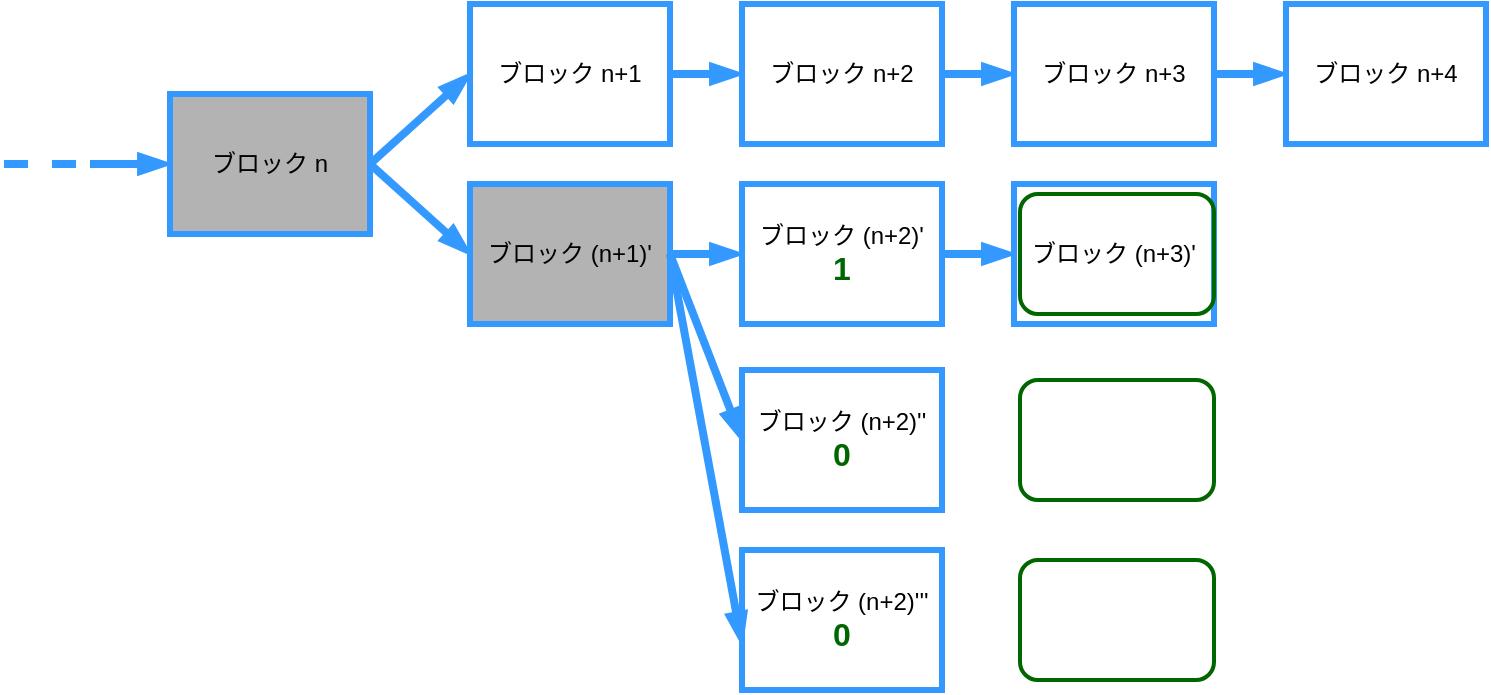 <mxfile scale="10" border="0">
    <diagram id="U5lu_Pno9iwjzaqwwoQx" name="ページ1">
        <mxGraphModel dx="1702" dy="547" grid="1" gridSize="10" guides="1" tooltips="1" connect="1" arrows="1" fold="1" page="1" pageScale="1" pageWidth="1169" pageHeight="827" math="0" shadow="0">
            <root>
                <mxCell id="0"/>
                <mxCell id="1" parent="0"/>
                <mxCell id="2" value="ブロック n" style="whiteSpace=wrap;html=1;strokeWidth=3;strokeColor=#3399FF;fillColor=#B3B3B3;" parent="1" vertex="1">
                    <mxGeometry x="80" y="250" width="100" height="70" as="geometry"/>
                </mxCell>
                <mxCell id="3" value="ブロック (n+1)'" style="whiteSpace=wrap;html=1;strokeWidth=3;strokeColor=#3399FF;fillColor=#B3B3B3;" parent="1" vertex="1">
                    <mxGeometry x="230" y="295" width="100" height="70" as="geometry"/>
                </mxCell>
                <mxCell id="4" value="ブロック n+1" style="whiteSpace=wrap;html=1;strokeWidth=3;strokeColor=#3399FF;" parent="1" vertex="1">
                    <mxGeometry x="230" y="205" width="100" height="70" as="geometry"/>
                </mxCell>
                <mxCell id="5" value="ブロック n+2&lt;br&gt;" style="whiteSpace=wrap;html=1;strokeWidth=3;strokeColor=#3399FF;" parent="1" vertex="1">
                    <mxGeometry x="366" y="205" width="100" height="70" as="geometry"/>
                </mxCell>
                <mxCell id="6" value="" style="endArrow=blockThin;html=1;endFill=1;strokeWidth=4;strokeColor=#3399FF;exitX=1;exitY=0.5;exitDx=0;exitDy=0;entryX=0;entryY=0.5;entryDx=0;entryDy=0;" parent="1" source="2" target="4" edge="1">
                    <mxGeometry width="50" height="50" relative="1" as="geometry">
                        <mxPoint x="250" y="310" as="sourcePoint"/>
                        <mxPoint x="300" y="260" as="targetPoint"/>
                    </mxGeometry>
                </mxCell>
                <mxCell id="7" value="" style="endArrow=blockThin;html=1;endFill=1;strokeWidth=4;strokeColor=#3399FF;exitX=1;exitY=0.5;exitDx=0;exitDy=0;entryX=0;entryY=0.5;entryDx=0;entryDy=0;" parent="1" source="2" target="3" edge="1">
                    <mxGeometry width="50" height="50" relative="1" as="geometry">
                        <mxPoint x="190" y="295" as="sourcePoint"/>
                        <mxPoint x="240" y="250" as="targetPoint"/>
                    </mxGeometry>
                </mxCell>
                <mxCell id="8" value="" style="endArrow=blockThin;html=1;endFill=1;strokeWidth=4;strokeColor=#3399FF;exitX=1;exitY=0.5;exitDx=0;exitDy=0;" parent="1" source="4" target="5" edge="1">
                    <mxGeometry width="50" height="50" relative="1" as="geometry">
                        <mxPoint x="385" y="295" as="sourcePoint"/>
                        <mxPoint x="435" y="340" as="targetPoint"/>
                    </mxGeometry>
                </mxCell>
                <mxCell id="9" value="" style="endArrow=blockThin;html=1;endFill=1;strokeWidth=4;strokeColor=#3399FF;entryX=0;entryY=0.5;entryDx=0;entryDy=0;" parent="1" target="2" edge="1">
                    <mxGeometry width="50" height="50" relative="1" as="geometry">
                        <mxPoint x="40" y="285" as="sourcePoint"/>
                        <mxPoint x="78" y="250" as="targetPoint"/>
                    </mxGeometry>
                </mxCell>
                <mxCell id="10" value="" style="endArrow=none;dashed=1;html=1;strokeColor=#3399FF;strokeWidth=4;" parent="1" edge="1">
                    <mxGeometry width="50" height="50" relative="1" as="geometry">
                        <mxPoint x="-3" y="285" as="sourcePoint"/>
                        <mxPoint x="47" y="285" as="targetPoint"/>
                    </mxGeometry>
                </mxCell>
                <mxCell id="12" value="ブロック n+3&lt;br&gt;" style="whiteSpace=wrap;html=1;strokeWidth=3;strokeColor=#3399FF;" parent="1" vertex="1">
                    <mxGeometry x="502" y="205" width="100" height="70" as="geometry"/>
                </mxCell>
                <mxCell id="13" value="" style="endArrow=blockThin;html=1;endFill=1;strokeWidth=4;strokeColor=#3399FF;exitX=1;exitY=0.5;exitDx=0;exitDy=0;" parent="1" target="12" edge="1">
                    <mxGeometry width="50" height="50" relative="1" as="geometry">
                        <mxPoint x="466" y="240" as="sourcePoint"/>
                        <mxPoint x="571" y="340" as="targetPoint"/>
                    </mxGeometry>
                </mxCell>
                <mxCell id="23" value="ブロック (n+2)'&lt;br&gt;&lt;font color=&quot;#006600&quot; style=&quot;font-size: 16px;&quot;&gt;&lt;b style=&quot;&quot;&gt;1&lt;/b&gt;&lt;/font&gt;" style="whiteSpace=wrap;html=1;strokeWidth=3;strokeColor=#3399FF;" parent="1" vertex="1">
                    <mxGeometry x="366" y="295" width="100" height="70" as="geometry"/>
                </mxCell>
                <mxCell id="24" value="" style="endArrow=blockThin;html=1;endFill=1;strokeWidth=4;strokeColor=#3399FF;exitX=1;exitY=0.5;exitDx=0;exitDy=0;" parent="1" target="23" edge="1">
                    <mxGeometry width="50" height="50" relative="1" as="geometry">
                        <mxPoint x="330" y="330" as="sourcePoint"/>
                        <mxPoint x="435" y="430" as="targetPoint"/>
                    </mxGeometry>
                </mxCell>
                <mxCell id="25" value="ブロック (n+3)'&lt;br&gt;" style="whiteSpace=wrap;html=1;strokeWidth=3;strokeColor=#3399FF;" parent="1" vertex="1">
                    <mxGeometry x="502" y="295" width="100" height="70" as="geometry"/>
                </mxCell>
                <mxCell id="26" value="" style="endArrow=blockThin;html=1;endFill=1;strokeWidth=4;strokeColor=#3399FF;exitX=1;exitY=0.5;exitDx=0;exitDy=0;" parent="1" target="25" edge="1">
                    <mxGeometry width="50" height="50" relative="1" as="geometry">
                        <mxPoint x="466" y="330" as="sourcePoint"/>
                        <mxPoint x="571" y="430" as="targetPoint"/>
                    </mxGeometry>
                </mxCell>
                <mxCell id="27" value="ブロック (n+2)''&lt;br&gt;&lt;b style=&quot;font-size: 16px;&quot;&gt;&lt;font color=&quot;#006600&quot;&gt;0&lt;/font&gt;&lt;/b&gt;" style="whiteSpace=wrap;html=1;strokeWidth=3;strokeColor=#3399FF;" parent="1" vertex="1">
                    <mxGeometry x="366" y="388" width="100" height="70" as="geometry"/>
                </mxCell>
                <mxCell id="28" value="ブロック (n+2)'''&lt;br&gt;&lt;b style=&quot;font-size: 16px;&quot;&gt;&lt;font color=&quot;#006600&quot;&gt;0&lt;/font&gt;&lt;/b&gt;" style="whiteSpace=wrap;html=1;strokeWidth=3;strokeColor=#3399FF;" parent="1" vertex="1">
                    <mxGeometry x="366" y="478" width="100" height="70" as="geometry"/>
                </mxCell>
                <mxCell id="29" value="" style="endArrow=blockThin;html=1;endFill=1;strokeWidth=4;strokeColor=#3399FF;entryX=0;entryY=0.5;entryDx=0;entryDy=0;" parent="1" target="27" edge="1">
                    <mxGeometry width="50" height="50" relative="1" as="geometry">
                        <mxPoint x="330" y="330" as="sourcePoint"/>
                        <mxPoint x="376" y="340" as="targetPoint"/>
                    </mxGeometry>
                </mxCell>
                <mxCell id="30" value="" style="endArrow=blockThin;html=1;endFill=1;strokeWidth=4;strokeColor=#3399FF;entryX=0;entryY=0.671;entryDx=0;entryDy=0;exitX=1;exitY=0.5;exitDx=0;exitDy=0;entryPerimeter=0;" parent="1" source="3" target="28" edge="1">
                    <mxGeometry width="50" height="50" relative="1" as="geometry">
                        <mxPoint x="320" y="440" as="sourcePoint"/>
                        <mxPoint x="356" y="533" as="targetPoint"/>
                    </mxGeometry>
                </mxCell>
                <mxCell id="31" value="ブロック n+4" style="whiteSpace=wrap;html=1;strokeWidth=3;strokeColor=#3399FF;" parent="1" vertex="1">
                    <mxGeometry x="638" y="205" width="100" height="70" as="geometry"/>
                </mxCell>
                <mxCell id="32" value="" style="endArrow=blockThin;html=1;endFill=1;strokeWidth=4;strokeColor=#3399FF;exitX=1;exitY=0.5;exitDx=0;exitDy=0;" parent="1" target="31" edge="1">
                    <mxGeometry width="50" height="50" relative="1" as="geometry">
                        <mxPoint x="602" y="240" as="sourcePoint"/>
                        <mxPoint x="707" y="340" as="targetPoint"/>
                    </mxGeometry>
                </mxCell>
                <mxCell id="37" value="" style="rounded=1;whiteSpace=wrap;html=1;fontSize=16;fontColor=#FF0000;strokeColor=#006600;fillColor=none;strokeWidth=2;" parent="1" vertex="1">
                    <mxGeometry x="505" y="300" width="97" height="60" as="geometry"/>
                </mxCell>
                <mxCell id="38" value="" style="rounded=1;whiteSpace=wrap;html=1;fontSize=16;fontColor=#FF0000;strokeColor=#006600;fillColor=none;strokeWidth=2;" parent="1" vertex="1">
                    <mxGeometry x="505" y="393" width="97" height="60" as="geometry"/>
                </mxCell>
                <mxCell id="39" value="" style="rounded=1;whiteSpace=wrap;html=1;fontSize=16;fontColor=#FF0000;strokeColor=#006600;fillColor=none;strokeWidth=2;" parent="1" vertex="1">
                    <mxGeometry x="505" y="483" width="97" height="60" as="geometry"/>
                </mxCell>
            </root>
        </mxGraphModel>
    </diagram>
</mxfile>